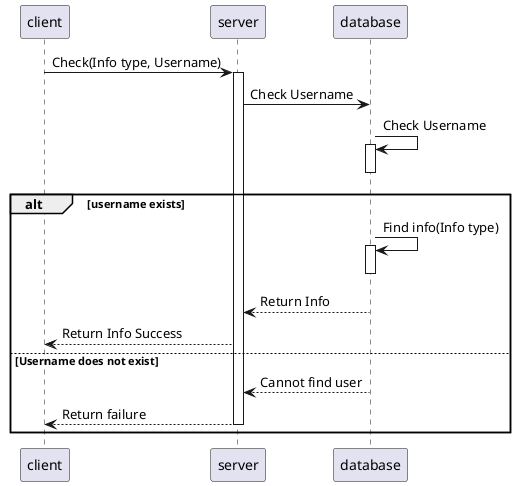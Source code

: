 @startuml
client -> server: Check(Info type, Username)
activate server
server-> database: Check Username
database -> database: Check Username
activate database
deactivate  database

alt username exists
  
  database -> database: Find info(Info type)
  activate database
  deactivate database
  database --> server: Return Info
  server --> client: Return Info Success

else Username does not exist

  database --> server: Cannot find user

  server --> client: Return failure

deactivate server

end
@enduml